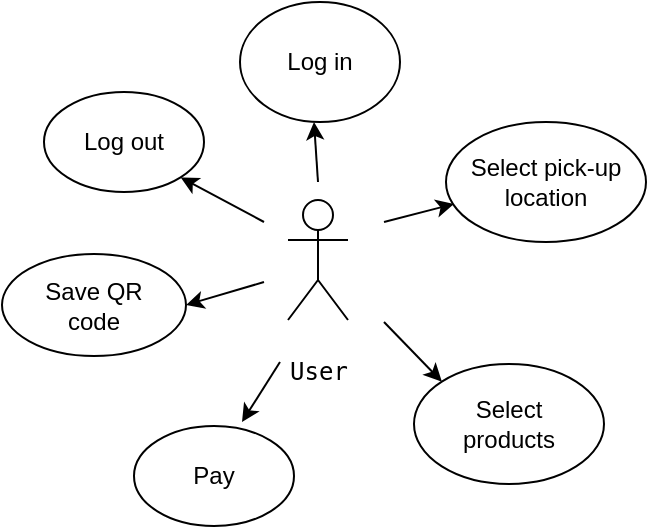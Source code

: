 <mxfile version="10.7.6" type="device"><diagram id="n8Qw_0tGo6ua8nbif8dE" name="Page-1"><mxGraphModel dx="566" dy="754" grid="1" gridSize="10" guides="1" tooltips="1" connect="1" arrows="1" fold="1" page="1" pageScale="1" pageWidth="827" pageHeight="1169" math="0" shadow="0"><root><mxCell id="0"/><mxCell id="1" parent="0"/><mxCell id="tTsXuasMWwU4qQd9reT4-1" value="&lt;pre id=&quot;tw-target-text&quot;&gt;&lt;span tabindex=&quot;0&quot; lang=&quot;en&quot;&gt;User&lt;/span&gt;&lt;/pre&gt;" style="shape=umlActor;verticalLabelPosition=bottom;labelBackgroundColor=#ffffff;verticalAlign=top;html=1;outlineConnect=0;" vertex="1" parent="1"><mxGeometry x="272" y="249" width="30" height="60" as="geometry"/></mxCell><mxCell id="tTsXuasMWwU4qQd9reT4-8" value="Log out" style="ellipse;whiteSpace=wrap;html=1;" vertex="1" parent="1"><mxGeometry x="150" y="195" width="80" height="50" as="geometry"/></mxCell><mxCell id="tTsXuasMWwU4qQd9reT4-12" value="Log in&lt;br&gt;" style="ellipse;whiteSpace=wrap;html=1;" vertex="1" parent="1"><mxGeometry x="248" y="150" width="80" height="60" as="geometry"/></mxCell><mxCell id="tTsXuasMWwU4qQd9reT4-15" value="&lt;span&gt;Select pick-up location&lt;/span&gt;&lt;br&gt;" style="ellipse;whiteSpace=wrap;html=1;" vertex="1" parent="1"><mxGeometry x="351" y="210" width="100" height="60" as="geometry"/></mxCell><mxCell id="tTsXuasMWwU4qQd9reT4-17" value="Select &lt;br&gt;products" style="ellipse;whiteSpace=wrap;html=1;" vertex="1" parent="1"><mxGeometry x="335" y="331" width="95" height="60" as="geometry"/></mxCell><mxCell id="tTsXuasMWwU4qQd9reT4-20" value="Pay" style="ellipse;whiteSpace=wrap;html=1;" vertex="1" parent="1"><mxGeometry x="195" y="362" width="80" height="50" as="geometry"/></mxCell><mxCell id="tTsXuasMWwU4qQd9reT4-21" value="Save QR &lt;br&gt;code" style="ellipse;whiteSpace=wrap;html=1;" vertex="1" parent="1"><mxGeometry x="129" y="276" width="92" height="51" as="geometry"/></mxCell><mxCell id="tTsXuasMWwU4qQd9reT4-29" value="" style="endArrow=classic;html=1;entryX=0.04;entryY=0.683;entryDx=0;entryDy=0;entryPerimeter=0;" edge="1" parent="1" target="tTsXuasMWwU4qQd9reT4-15"><mxGeometry width="50" height="50" relative="1" as="geometry"><mxPoint x="320" y="260" as="sourcePoint"/><mxPoint x="190" y="430" as="targetPoint"/><Array as="points"/></mxGeometry></mxCell><mxCell id="tTsXuasMWwU4qQd9reT4-30" value="" style="endArrow=classic;html=1;entryX=0;entryY=0;entryDx=0;entryDy=0;" edge="1" parent="1" target="tTsXuasMWwU4qQd9reT4-17"><mxGeometry width="50" height="50" relative="1" as="geometry"><mxPoint x="320" y="310" as="sourcePoint"/><mxPoint x="190" y="430" as="targetPoint"/></mxGeometry></mxCell><mxCell id="tTsXuasMWwU4qQd9reT4-31" value="" style="endArrow=classic;html=1;entryX=1;entryY=0.5;entryDx=0;entryDy=0;" edge="1" parent="1" target="tTsXuasMWwU4qQd9reT4-21"><mxGeometry width="50" height="50" relative="1" as="geometry"><mxPoint x="260" y="290" as="sourcePoint"/><mxPoint x="190" y="430" as="targetPoint"/></mxGeometry></mxCell><mxCell id="tTsXuasMWwU4qQd9reT4-32" value="" style="endArrow=classic;html=1;entryX=0.7;entryY=-0.04;entryDx=0;entryDy=0;entryPerimeter=0;" edge="1" parent="1"><mxGeometry width="50" height="50" relative="1" as="geometry"><mxPoint x="268" y="330" as="sourcePoint"/><mxPoint x="249" y="360" as="targetPoint"/></mxGeometry></mxCell><mxCell id="tTsXuasMWwU4qQd9reT4-33" value="" style="endArrow=classic;html=1;entryX=1;entryY=1;entryDx=0;entryDy=0;" edge="1" parent="1" target="tTsXuasMWwU4qQd9reT4-8"><mxGeometry width="50" height="50" relative="1" as="geometry"><mxPoint x="260" y="260" as="sourcePoint"/><mxPoint x="180" y="430" as="targetPoint"/></mxGeometry></mxCell><mxCell id="tTsXuasMWwU4qQd9reT4-34" value="" style="endArrow=classic;html=1;entryX=0.5;entryY=1;entryDx=0;entryDy=0;" edge="1" parent="1"><mxGeometry width="50" height="50" relative="1" as="geometry"><mxPoint x="287" y="240" as="sourcePoint"/><mxPoint x="285" y="210" as="targetPoint"/></mxGeometry></mxCell></root></mxGraphModel></diagram></mxfile>